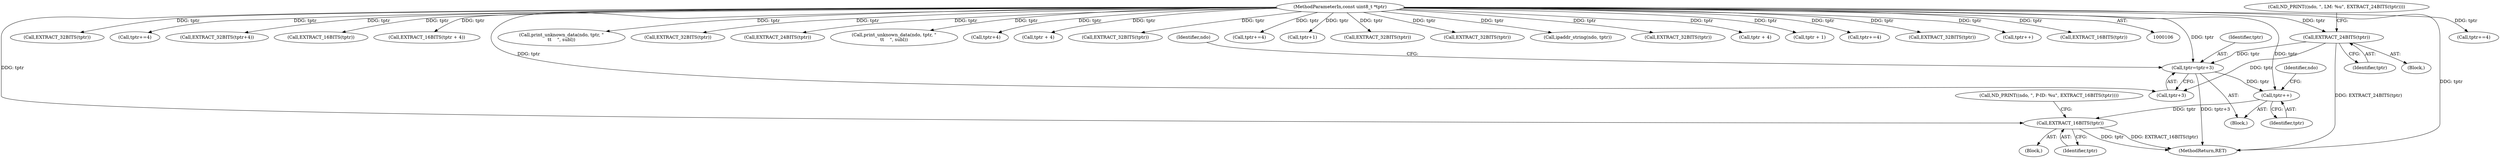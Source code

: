 digraph "0_tcpdump_5d0d76e88ee2d3236d7e032589d6f1d4ec5f7b1e@pointer" {
"1000384" [label="(Call,tptr=tptr+3)"];
"1000382" [label="(Call,EXTRACT_24BITS(tptr))"];
"1000108" [label="(MethodParameterIn,const uint8_t *tptr)"];
"1000396" [label="(Call,tptr++)"];
"1000403" [label="(Call,EXTRACT_16BITS(tptr))"];
"1000439" [label="(Call,tptr+=4)"];
"1000462" [label="(Call,EXTRACT_32BITS(tptr))"];
"1000385" [label="(Identifier,tptr)"];
"1000396" [label="(Call,tptr++)"];
"1000480" [label="(Call,tptr+=4)"];
"1000398" [label="(Call,ND_PRINT((ndo, \", P-ID: %u\", EXTRACT_16BITS(tptr))))"];
"1000163" [label="(Call,EXTRACT_32BITS(tptr+4))"];
"1000601" [label="(MethodReturn,RET)"];
"1000344" [label="(Call,EXTRACT_16BITS(tptr))"];
"1000524" [label="(Call,EXTRACT_16BITS(tptr + 4))"];
"1000391" [label="(Identifier,ndo)"];
"1000577" [label="(Call,print_unknown_data(ndo, tptr, \"\n\t\t    \", subl))"];
"1000294" [label="(Call,EXTRACT_32BITS(tptr))"];
"1000326" [label="(Call,EXTRACT_24BITS(tptr))"];
"1000404" [label="(Identifier,tptr)"];
"1000588" [label="(Call,print_unknown_data(ndo, tptr, \"\n\t\t    \", subl))"];
"1000164" [label="(Call,tptr+4)"];
"1000400" [label="(Identifier,ndo)"];
"1000525" [label="(Call,tptr + 4)"];
"1000152" [label="(Call,EXTRACT_32BITS(tptr))"];
"1000248" [label="(Call,tptr+=4)"];
"1000383" [label="(Identifier,tptr)"];
"1000382" [label="(Call,EXTRACT_24BITS(tptr))"];
"1000367" [label="(Call,tptr+1)"];
"1000401" [label="(Block,)"];
"1000377" [label="(Call,ND_PRINT((ndo, \", LM: %u\", EXTRACT_24BITS(tptr))))"];
"1000230" [label="(Call,EXTRACT_32BITS(tptr))"];
"1000397" [label="(Identifier,tptr)"];
"1000376" [label="(Block,)"];
"1000538" [label="(Call,EXTRACT_32BITS(tptr))"];
"1000180" [label="(Call,ipaddr_string(ndo, tptr))"];
"1000501" [label="(Call,EXTRACT_32BITS(tptr))"];
"1000380" [label="(Block,)"];
"1000108" [label="(MethodParameterIn,const uint8_t *tptr)"];
"1000565" [label="(Call,tptr + 4)"];
"1000436" [label="(Call,tptr + 1)"];
"1000312" [label="(Call,tptr+=4)"];
"1000195" [label="(Call,EXTRACT_32BITS(tptr))"];
"1000384" [label="(Call,tptr=tptr+3)"];
"1000274" [label="(Call,tptr++)"];
"1000346" [label="(Call,EXTRACT_16BITS(tptr))"];
"1000403" [label="(Call,EXTRACT_16BITS(tptr))"];
"1000386" [label="(Call,tptr+3)"];
"1000384" -> "1000376"  [label="AST: "];
"1000384" -> "1000386"  [label="CFG: "];
"1000385" -> "1000384"  [label="AST: "];
"1000386" -> "1000384"  [label="AST: "];
"1000391" -> "1000384"  [label="CFG: "];
"1000384" -> "1000601"  [label="DDG: tptr+3"];
"1000382" -> "1000384"  [label="DDG: tptr"];
"1000108" -> "1000384"  [label="DDG: tptr"];
"1000384" -> "1000396"  [label="DDG: tptr"];
"1000382" -> "1000380"  [label="AST: "];
"1000382" -> "1000383"  [label="CFG: "];
"1000383" -> "1000382"  [label="AST: "];
"1000377" -> "1000382"  [label="CFG: "];
"1000382" -> "1000601"  [label="DDG: EXTRACT_24BITS(tptr)"];
"1000108" -> "1000382"  [label="DDG: tptr"];
"1000382" -> "1000386"  [label="DDG: tptr"];
"1000108" -> "1000106"  [label="AST: "];
"1000108" -> "1000601"  [label="DDG: tptr"];
"1000108" -> "1000152"  [label="DDG: tptr"];
"1000108" -> "1000163"  [label="DDG: tptr"];
"1000108" -> "1000164"  [label="DDG: tptr"];
"1000108" -> "1000180"  [label="DDG: tptr"];
"1000108" -> "1000195"  [label="DDG: tptr"];
"1000108" -> "1000230"  [label="DDG: tptr"];
"1000108" -> "1000248"  [label="DDG: tptr"];
"1000108" -> "1000274"  [label="DDG: tptr"];
"1000108" -> "1000294"  [label="DDG: tptr"];
"1000108" -> "1000312"  [label="DDG: tptr"];
"1000108" -> "1000326"  [label="DDG: tptr"];
"1000108" -> "1000344"  [label="DDG: tptr"];
"1000108" -> "1000346"  [label="DDG: tptr"];
"1000108" -> "1000367"  [label="DDG: tptr"];
"1000108" -> "1000386"  [label="DDG: tptr"];
"1000108" -> "1000396"  [label="DDG: tptr"];
"1000108" -> "1000403"  [label="DDG: tptr"];
"1000108" -> "1000436"  [label="DDG: tptr"];
"1000108" -> "1000439"  [label="DDG: tptr"];
"1000108" -> "1000462"  [label="DDG: tptr"];
"1000108" -> "1000480"  [label="DDG: tptr"];
"1000108" -> "1000501"  [label="DDG: tptr"];
"1000108" -> "1000524"  [label="DDG: tptr"];
"1000108" -> "1000525"  [label="DDG: tptr"];
"1000108" -> "1000538"  [label="DDG: tptr"];
"1000108" -> "1000565"  [label="DDG: tptr"];
"1000108" -> "1000577"  [label="DDG: tptr"];
"1000108" -> "1000588"  [label="DDG: tptr"];
"1000396" -> "1000376"  [label="AST: "];
"1000396" -> "1000397"  [label="CFG: "];
"1000397" -> "1000396"  [label="AST: "];
"1000400" -> "1000396"  [label="CFG: "];
"1000396" -> "1000403"  [label="DDG: tptr"];
"1000403" -> "1000401"  [label="AST: "];
"1000403" -> "1000404"  [label="CFG: "];
"1000404" -> "1000403"  [label="AST: "];
"1000398" -> "1000403"  [label="CFG: "];
"1000403" -> "1000601"  [label="DDG: tptr"];
"1000403" -> "1000601"  [label="DDG: EXTRACT_16BITS(tptr)"];
}
